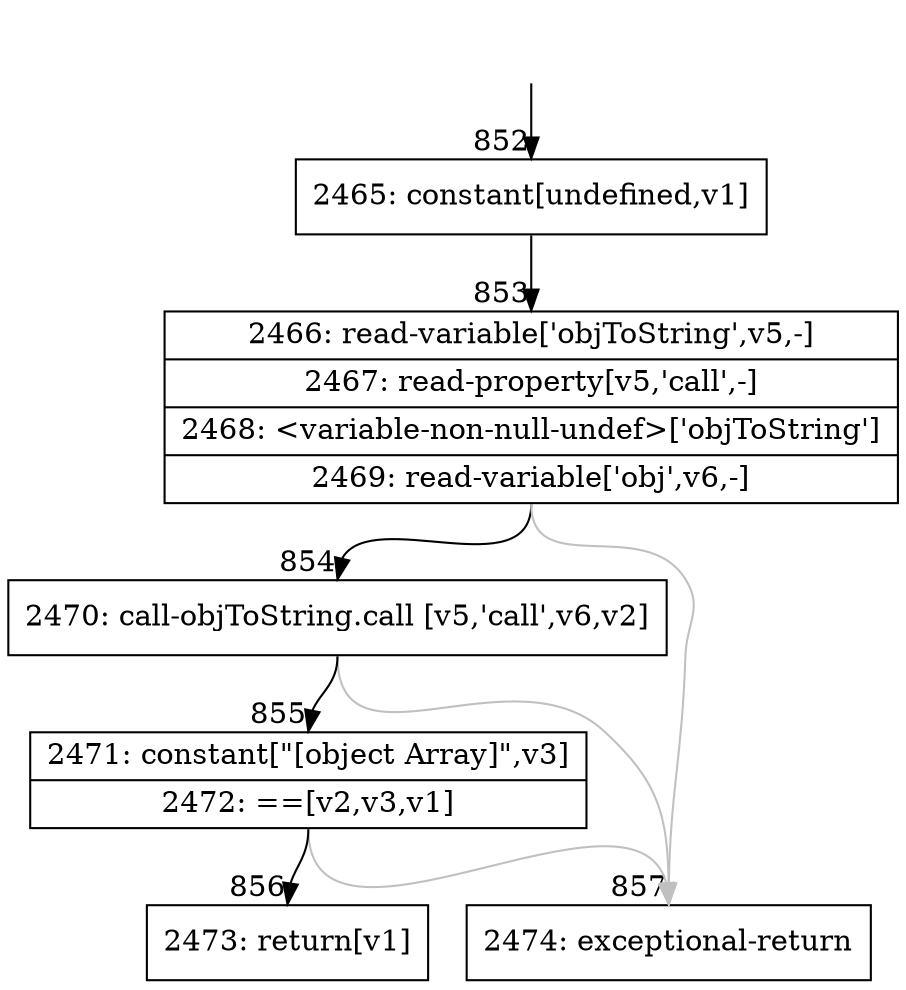 digraph {
rankdir="TD"
BB_entry78[shape=none,label=""];
BB_entry78 -> BB852 [tailport=s, headport=n, headlabel="    852"]
BB852 [shape=record label="{2465: constant[undefined,v1]}" ] 
BB852 -> BB853 [tailport=s, headport=n, headlabel="      853"]
BB853 [shape=record label="{2466: read-variable['objToString',v5,-]|2467: read-property[v5,'call',-]|2468: \<variable-non-null-undef\>['objToString']|2469: read-variable['obj',v6,-]}" ] 
BB853 -> BB854 [tailport=s, headport=n, headlabel="      854"]
BB853 -> BB857 [tailport=s, headport=n, color=gray, headlabel="      857"]
BB854 [shape=record label="{2470: call-objToString.call [v5,'call',v6,v2]}" ] 
BB854 -> BB855 [tailport=s, headport=n, headlabel="      855"]
BB854 -> BB857 [tailport=s, headport=n, color=gray]
BB855 [shape=record label="{2471: constant[\"[object Array]\",v3]|2472: ==[v2,v3,v1]}" ] 
BB855 -> BB856 [tailport=s, headport=n, headlabel="      856"]
BB855 -> BB857 [tailport=s, headport=n, color=gray]
BB856 [shape=record label="{2473: return[v1]}" ] 
BB857 [shape=record label="{2474: exceptional-return}" ] 
//#$~ 1263
}

